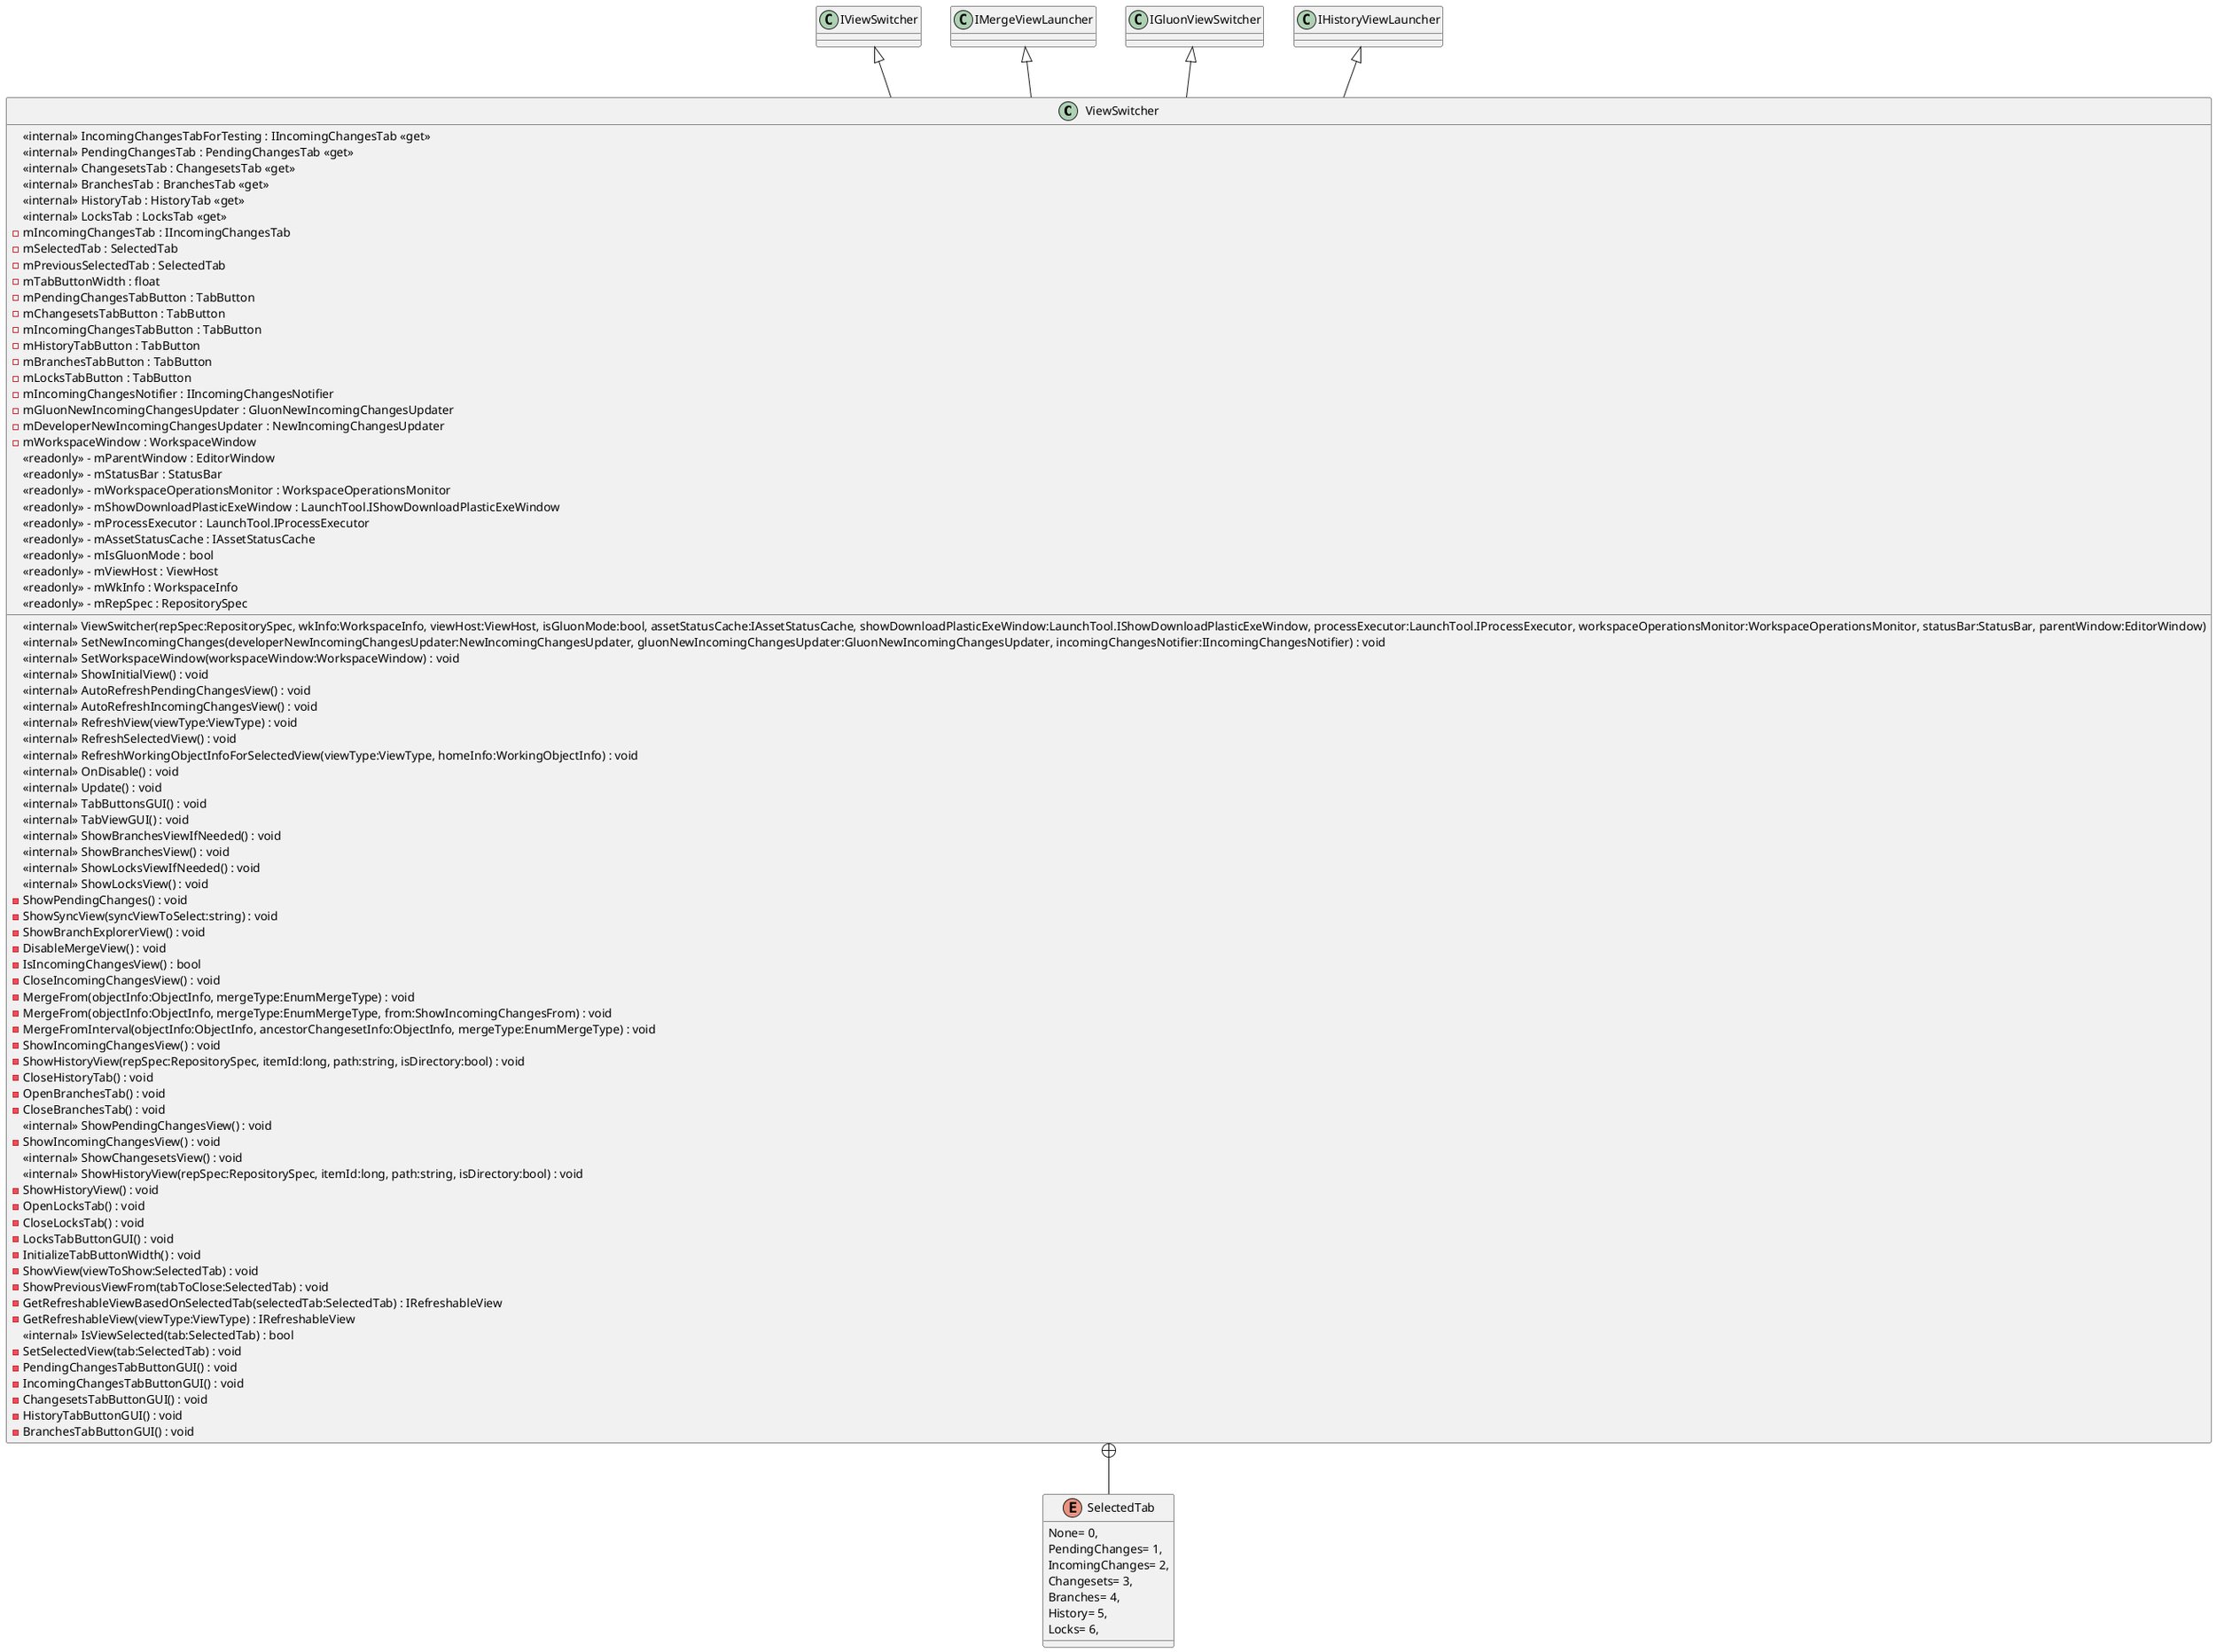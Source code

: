 @startuml
class ViewSwitcher {
    <<internal>> IncomingChangesTabForTesting : IIncomingChangesTab <<get>>
    <<internal>> PendingChangesTab : PendingChangesTab <<get>>
    <<internal>> ChangesetsTab : ChangesetsTab <<get>>
    <<internal>> BranchesTab : BranchesTab <<get>>
    <<internal>> HistoryTab : HistoryTab <<get>>
    <<internal>> LocksTab : LocksTab <<get>>
    <<internal>> ViewSwitcher(repSpec:RepositorySpec, wkInfo:WorkspaceInfo, viewHost:ViewHost, isGluonMode:bool, assetStatusCache:IAssetStatusCache, showDownloadPlasticExeWindow:LaunchTool.IShowDownloadPlasticExeWindow, processExecutor:LaunchTool.IProcessExecutor, workspaceOperationsMonitor:WorkspaceOperationsMonitor, statusBar:StatusBar, parentWindow:EditorWindow)
    <<internal>> SetNewIncomingChanges(developerNewIncomingChangesUpdater:NewIncomingChangesUpdater, gluonNewIncomingChangesUpdater:GluonNewIncomingChangesUpdater, incomingChangesNotifier:IIncomingChangesNotifier) : void
    <<internal>> SetWorkspaceWindow(workspaceWindow:WorkspaceWindow) : void
    <<internal>> ShowInitialView() : void
    <<internal>> AutoRefreshPendingChangesView() : void
    <<internal>> AutoRefreshIncomingChangesView() : void
    <<internal>> RefreshView(viewType:ViewType) : void
    <<internal>> RefreshSelectedView() : void
    <<internal>> RefreshWorkingObjectInfoForSelectedView(viewType:ViewType, homeInfo:WorkingObjectInfo) : void
    <<internal>> OnDisable() : void
    <<internal>> Update() : void
    <<internal>> TabButtonsGUI() : void
    <<internal>> TabViewGUI() : void
    <<internal>> ShowBranchesViewIfNeeded() : void
    <<internal>> ShowBranchesView() : void
    <<internal>> ShowLocksViewIfNeeded() : void
    <<internal>> ShowLocksView() : void
    - ShowPendingChanges() : void
    - ShowSyncView(syncViewToSelect:string) : void
    - ShowBranchExplorerView() : void
    - DisableMergeView() : void
    - IsIncomingChangesView() : bool
    - CloseIncomingChangesView() : void
    - MergeFrom(objectInfo:ObjectInfo, mergeType:EnumMergeType) : void
    - MergeFrom(objectInfo:ObjectInfo, mergeType:EnumMergeType, from:ShowIncomingChangesFrom) : void
    - MergeFromInterval(objectInfo:ObjectInfo, ancestorChangesetInfo:ObjectInfo, mergeType:EnumMergeType) : void
    - ShowIncomingChangesView() : void
    - ShowHistoryView(repSpec:RepositorySpec, itemId:long, path:string, isDirectory:bool) : void
    - CloseHistoryTab() : void
    - OpenBranchesTab() : void
    - CloseBranchesTab() : void
    <<internal>> ShowPendingChangesView() : void
    - ShowIncomingChangesView() : void
    <<internal>> ShowChangesetsView() : void
    <<internal>> ShowHistoryView(repSpec:RepositorySpec, itemId:long, path:string, isDirectory:bool) : void
    - ShowHistoryView() : void
    - OpenLocksTab() : void
    - CloseLocksTab() : void
    - LocksTabButtonGUI() : void
    - InitializeTabButtonWidth() : void
    - ShowView(viewToShow:SelectedTab) : void
    - ShowPreviousViewFrom(tabToClose:SelectedTab) : void
    - GetRefreshableViewBasedOnSelectedTab(selectedTab:SelectedTab) : IRefreshableView
    - GetRefreshableView(viewType:ViewType) : IRefreshableView
    <<internal>> IsViewSelected(tab:SelectedTab) : bool
    - SetSelectedView(tab:SelectedTab) : void
    - PendingChangesTabButtonGUI() : void
    - IncomingChangesTabButtonGUI() : void
    - ChangesetsTabButtonGUI() : void
    - HistoryTabButtonGUI() : void
    - BranchesTabButtonGUI() : void
    - mIncomingChangesTab : IIncomingChangesTab
    - mSelectedTab : SelectedTab
    - mPreviousSelectedTab : SelectedTab
    - mTabButtonWidth : float
    - mPendingChangesTabButton : TabButton
    - mChangesetsTabButton : TabButton
    - mIncomingChangesTabButton : TabButton
    - mHistoryTabButton : TabButton
    - mBranchesTabButton : TabButton
    - mLocksTabButton : TabButton
    - mIncomingChangesNotifier : IIncomingChangesNotifier
    - mGluonNewIncomingChangesUpdater : GluonNewIncomingChangesUpdater
    - mDeveloperNewIncomingChangesUpdater : NewIncomingChangesUpdater
    - mWorkspaceWindow : WorkspaceWindow
    <<readonly>> - mParentWindow : EditorWindow
    <<readonly>> - mStatusBar : StatusBar
    <<readonly>> - mWorkspaceOperationsMonitor : WorkspaceOperationsMonitor
    <<readonly>> - mShowDownloadPlasticExeWindow : LaunchTool.IShowDownloadPlasticExeWindow
    <<readonly>> - mProcessExecutor : LaunchTool.IProcessExecutor
    <<readonly>> - mAssetStatusCache : IAssetStatusCache
    <<readonly>> - mIsGluonMode : bool
    <<readonly>> - mViewHost : ViewHost
    <<readonly>> - mWkInfo : WorkspaceInfo
    <<readonly>> - mRepSpec : RepositorySpec
}
enum SelectedTab {
    None= 0,
    PendingChanges= 1,
    IncomingChanges= 2,
    Changesets= 3,
    Branches= 4,
    History= 5,
    Locks= 6,
}
IViewSwitcher <|-- ViewSwitcher
IMergeViewLauncher <|-- ViewSwitcher
IGluonViewSwitcher <|-- ViewSwitcher
IHistoryViewLauncher <|-- ViewSwitcher
ViewSwitcher +-- SelectedTab
@enduml
